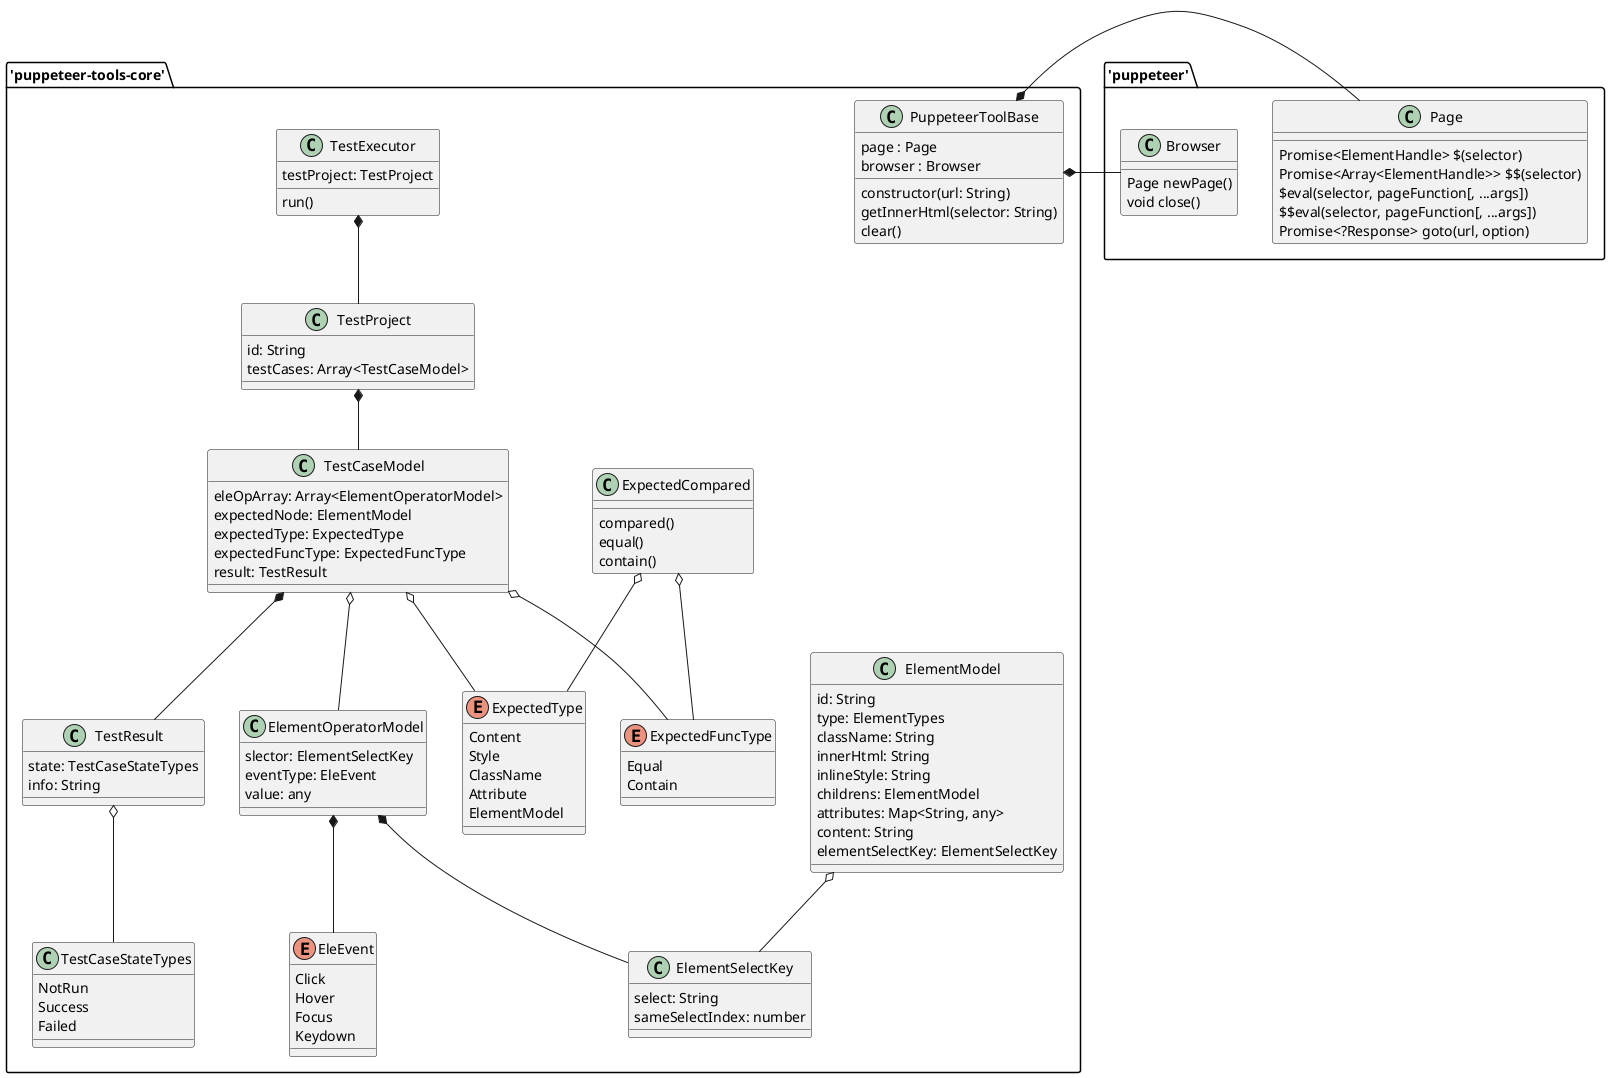@startuml puppeteer

package 'puppeteer' {
  class Page {
    Promise<ElementHandle> $(selector)
    Promise<Array<ElementHandle>> $$(selector)
    $eval(selector, pageFunction[, ...args])
    $$eval(selector, pageFunction[, ...args])
    Promise<?Response> goto(url, option)
  }

  class Browser {
    Page newPage()
    void close()
  }
}

package 'puppeteer-tools-core' {

  PuppeteerToolBase *- Page
  PuppeteerToolBase *- Browser
  class PuppeteerToolBase {
    constructor(url: String)
    getInnerHtml(selector: String)
    clear()
    page : Page
    browser : Browser
  }

  class ElementSelectKey {
    select: String
    sameSelectIndex: number
  }

  ElementModel o--ElementSelectKey
  class ElementModel {
    id: String
    type: ElementTypes
    className: String
    innerHtml: String
    inlineStyle: String
    childrens: ElementModel
    attributes: Map<String, any>
    content: String
    elementSelectKey: ElementSelectKey
  }

  enum ExpectedType {
    Content
    Style
    ClassName
    Attribute
    ElementModel
  }

  enum ExpectedFuncType {
    Equal
    Contain
  }


  enum EleEvent {
    Click
    Hover
    Focus
    Keydown
  }

  ElementOperatorModel *--EleEvent
  ElementOperatorModel *--ElementSelectKey
  class ElementOperatorModel{
    slector: ElementSelectKey
    eventType: EleEvent
    value: any
  }

  ExpectedCompared o-- ExpectedType
  ExpectedCompared o-- ExpectedFuncType
  class ExpectedCompared {
    compared()
    equal()
    contain()
  }

  class TestCaseStateTypes {
    NotRun
    Success
    Failed
  }

  TestResult o-- TestCaseStateTypes
  class TestResult {
    state: TestCaseStateTypes
    info: String
  }

  TestCaseModel o-- ElementOperatorModel
  TestCaseModel o-- ExpectedFuncType
  TestCaseModel o-- ExpectedType
  TestCaseModel *-- TestResult
  class TestCaseModel {
    eleOpArray: Array<ElementOperatorModel>
    expectedNode: ElementModel
    expectedType: ExpectedType
    expectedFuncType: ExpectedFuncType
    result: TestResult
  }

  TestProject *-- TestCaseModel
  class TestProject {
    id: String
    testCases: Array<TestCaseModel>
  }

  TestExecutor *-- TestProject
  class TestExecutor {
    testProject: TestProject
    run()
  }
}

@enduml